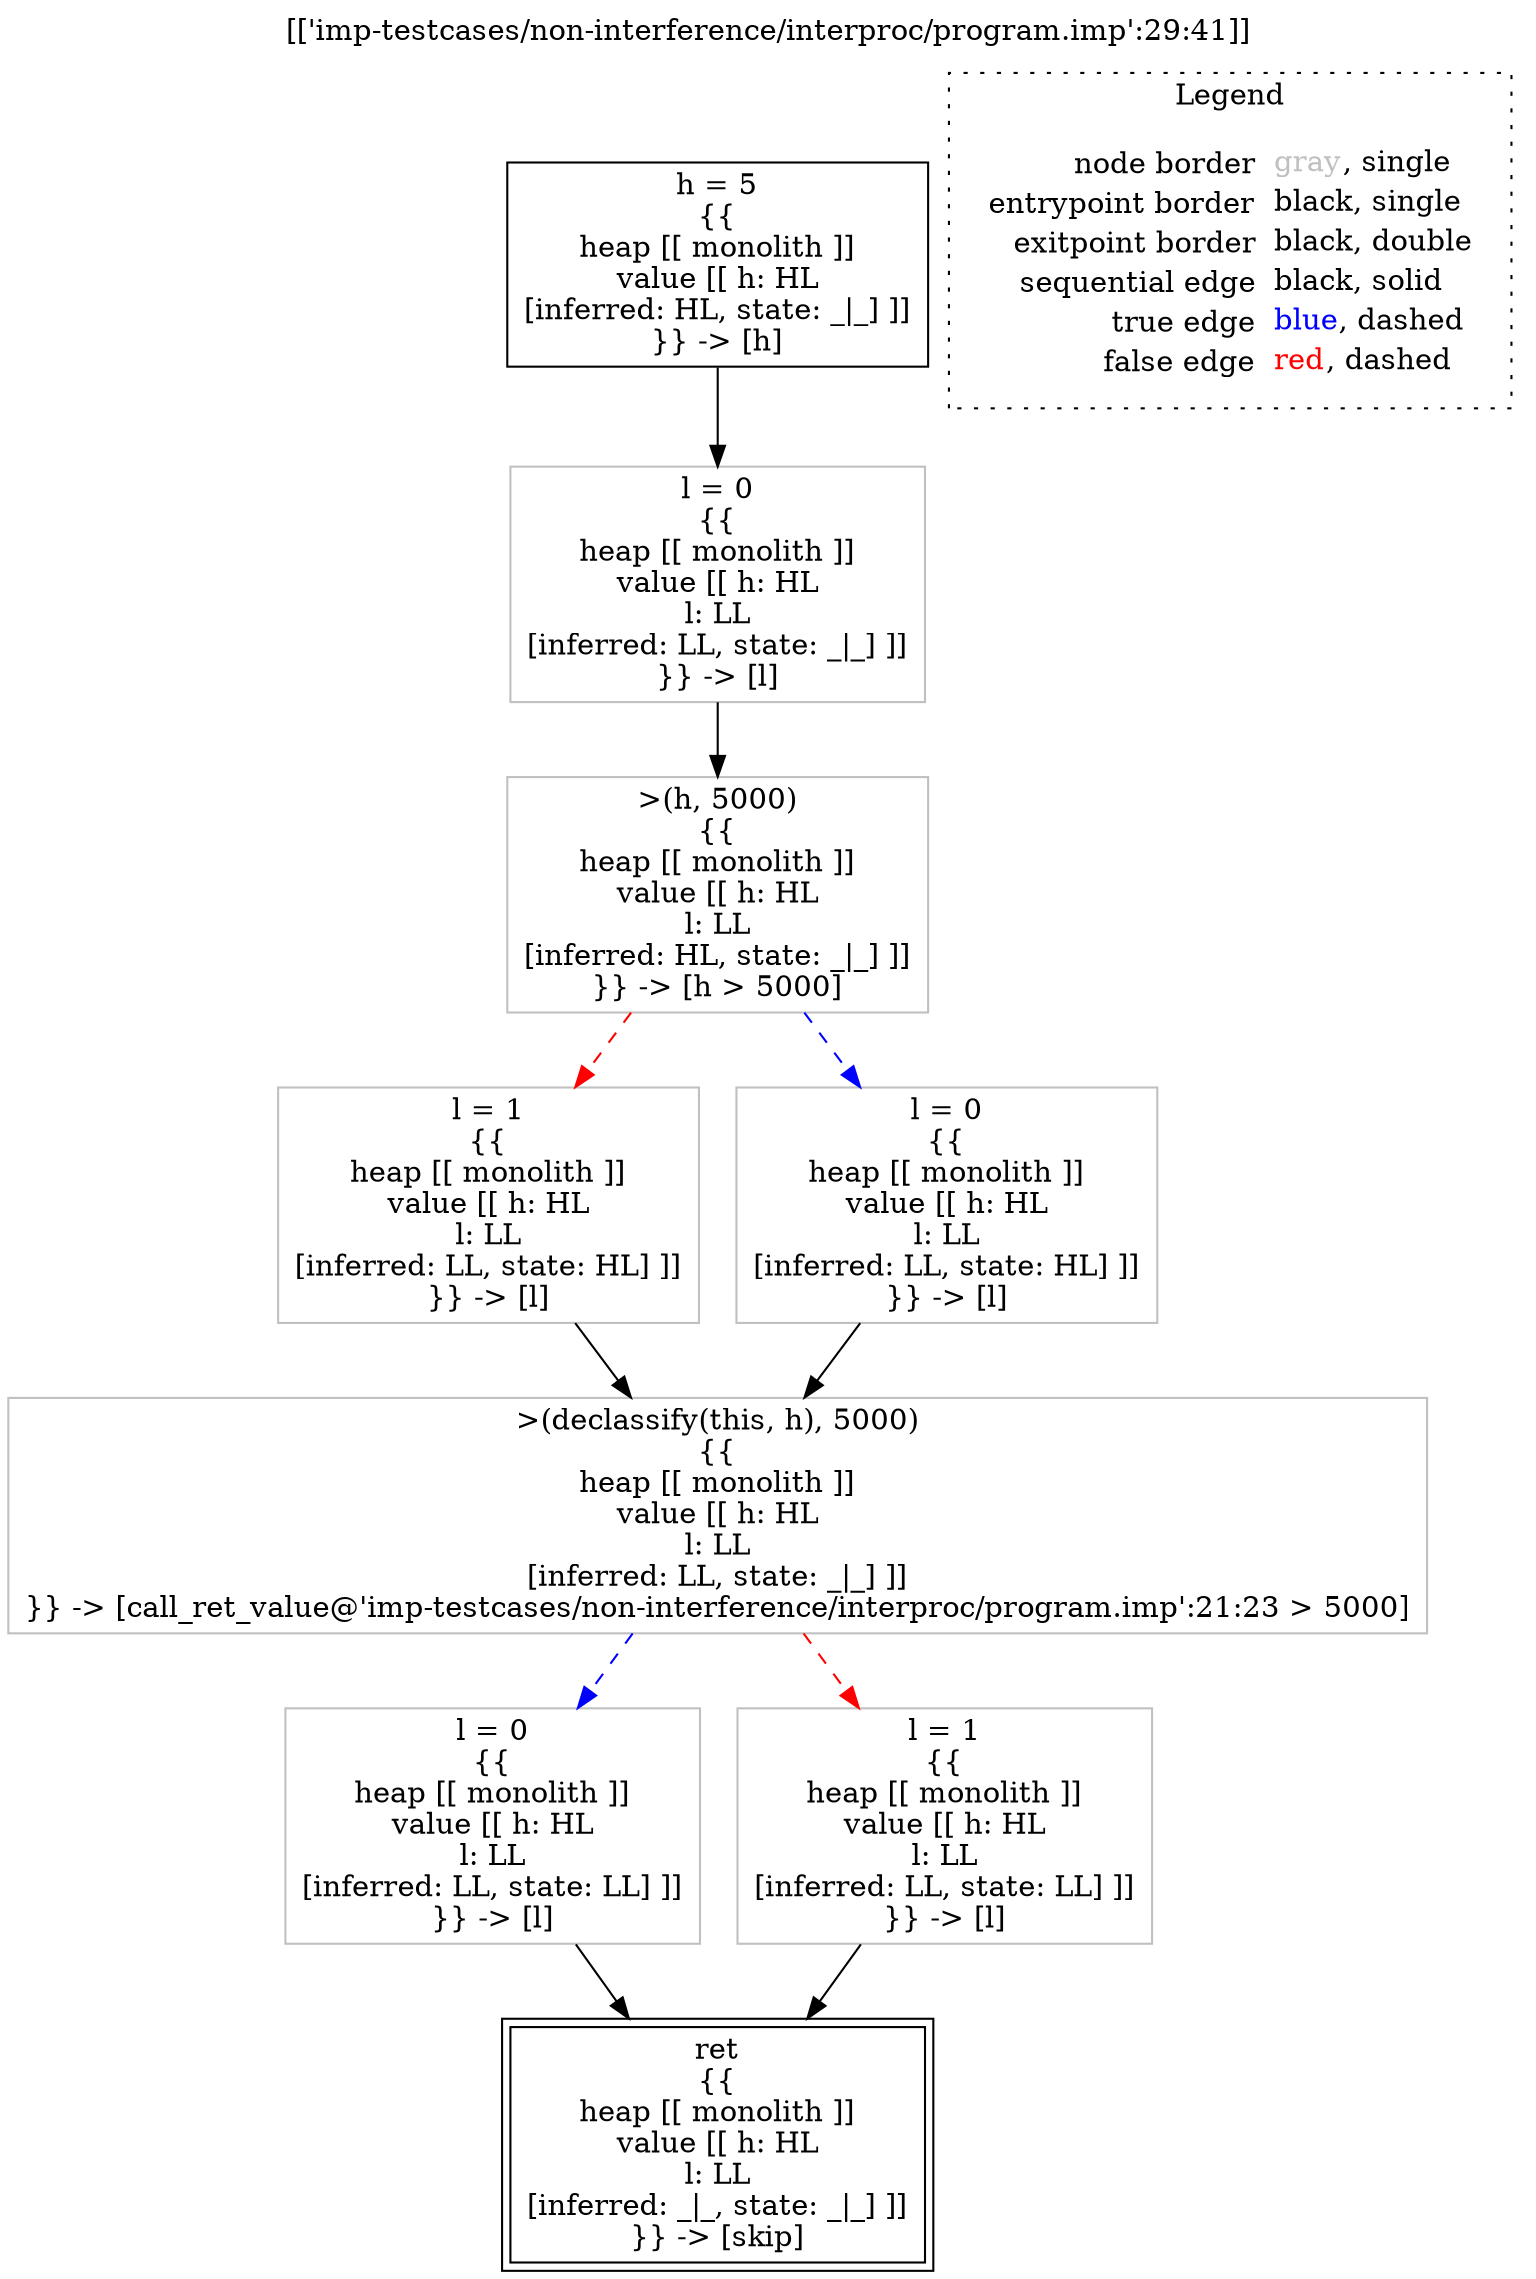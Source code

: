 digraph {
	labelloc="t";
	label="[['imp-testcases/non-interference/interproc/program.imp':29:41]]";
	"node0" [shape="rect",color="black",label=<h = 5<BR/>{{<BR/>heap [[ monolith ]]<BR/>value [[ h: HL<BR/>[inferred: HL, state: _|_] ]]<BR/>}} -&gt; [h]>];
	"node1" [shape="rect",color="black",peripheries="2",label=<ret<BR/>{{<BR/>heap [[ monolith ]]<BR/>value [[ h: HL<BR/>l: LL<BR/>[inferred: _|_, state: _|_] ]]<BR/>}} -&gt; [skip]>];
	"node2" [shape="rect",color="gray",label=<l = 0<BR/>{{<BR/>heap [[ monolith ]]<BR/>value [[ h: HL<BR/>l: LL<BR/>[inferred: LL, state: LL] ]]<BR/>}} -&gt; [l]>];
	"node3" [shape="rect",color="gray",label=<l = 1<BR/>{{<BR/>heap [[ monolith ]]<BR/>value [[ h: HL<BR/>l: LL<BR/>[inferred: LL, state: HL] ]]<BR/>}} -&gt; [l]>];
	"node4" [shape="rect",color="gray",label=<&gt;(h, 5000)<BR/>{{<BR/>heap [[ monolith ]]<BR/>value [[ h: HL<BR/>l: LL<BR/>[inferred: HL, state: _|_] ]]<BR/>}} -&gt; [h &gt; 5000]>];
	"node5" [shape="rect",color="gray",label=<l = 0<BR/>{{<BR/>heap [[ monolith ]]<BR/>value [[ h: HL<BR/>l: LL<BR/>[inferred: LL, state: _|_] ]]<BR/>}} -&gt; [l]>];
	"node6" [shape="rect",color="gray",label=<l = 0<BR/>{{<BR/>heap [[ monolith ]]<BR/>value [[ h: HL<BR/>l: LL<BR/>[inferred: LL, state: HL] ]]<BR/>}} -&gt; [l]>];
	"node7" [shape="rect",color="gray",label=<&gt;(declassify(this, h), 5000)<BR/>{{<BR/>heap [[ monolith ]]<BR/>value [[ h: HL<BR/>l: LL<BR/>[inferred: LL, state: _|_] ]]<BR/>}} -&gt; [call_ret_value@'imp-testcases/non-interference/interproc/program.imp':21:23 &gt; 5000]>];
	"node8" [shape="rect",color="gray",label=<l = 1<BR/>{{<BR/>heap [[ monolith ]]<BR/>value [[ h: HL<BR/>l: LL<BR/>[inferred: LL, state: LL] ]]<BR/>}} -&gt; [l]>];
	"node2" -> "node1" [color="black"];
	"node3" -> "node7" [color="black"];
	"node4" -> "node3" [color="red",style="dashed"];
	"node4" -> "node6" [color="blue",style="dashed"];
	"node5" -> "node4" [color="black"];
	"node6" -> "node7" [color="black"];
	"node7" -> "node2" [color="blue",style="dashed"];
	"node7" -> "node8" [color="red",style="dashed"];
	"node0" -> "node5" [color="black"];
	"node8" -> "node1" [color="black"];
subgraph cluster_legend {
	label="Legend";
	style=dotted;
	node [shape=plaintext];
	"legend" [label=<<table border="0" cellpadding="2" cellspacing="0" cellborder="0"><tr><td align="right">node border&nbsp;</td><td align="left"><font color="gray">gray</font>, single</td></tr><tr><td align="right">entrypoint border&nbsp;</td><td align="left"><font color="black">black</font>, single</td></tr><tr><td align="right">exitpoint border&nbsp;</td><td align="left"><font color="black">black</font>, double</td></tr><tr><td align="right">sequential edge&nbsp;</td><td align="left"><font color="black">black</font>, solid</td></tr><tr><td align="right">true edge&nbsp;</td><td align="left"><font color="blue">blue</font>, dashed</td></tr><tr><td align="right">false edge&nbsp;</td><td align="left"><font color="red">red</font>, dashed</td></tr></table>>];
}

}
